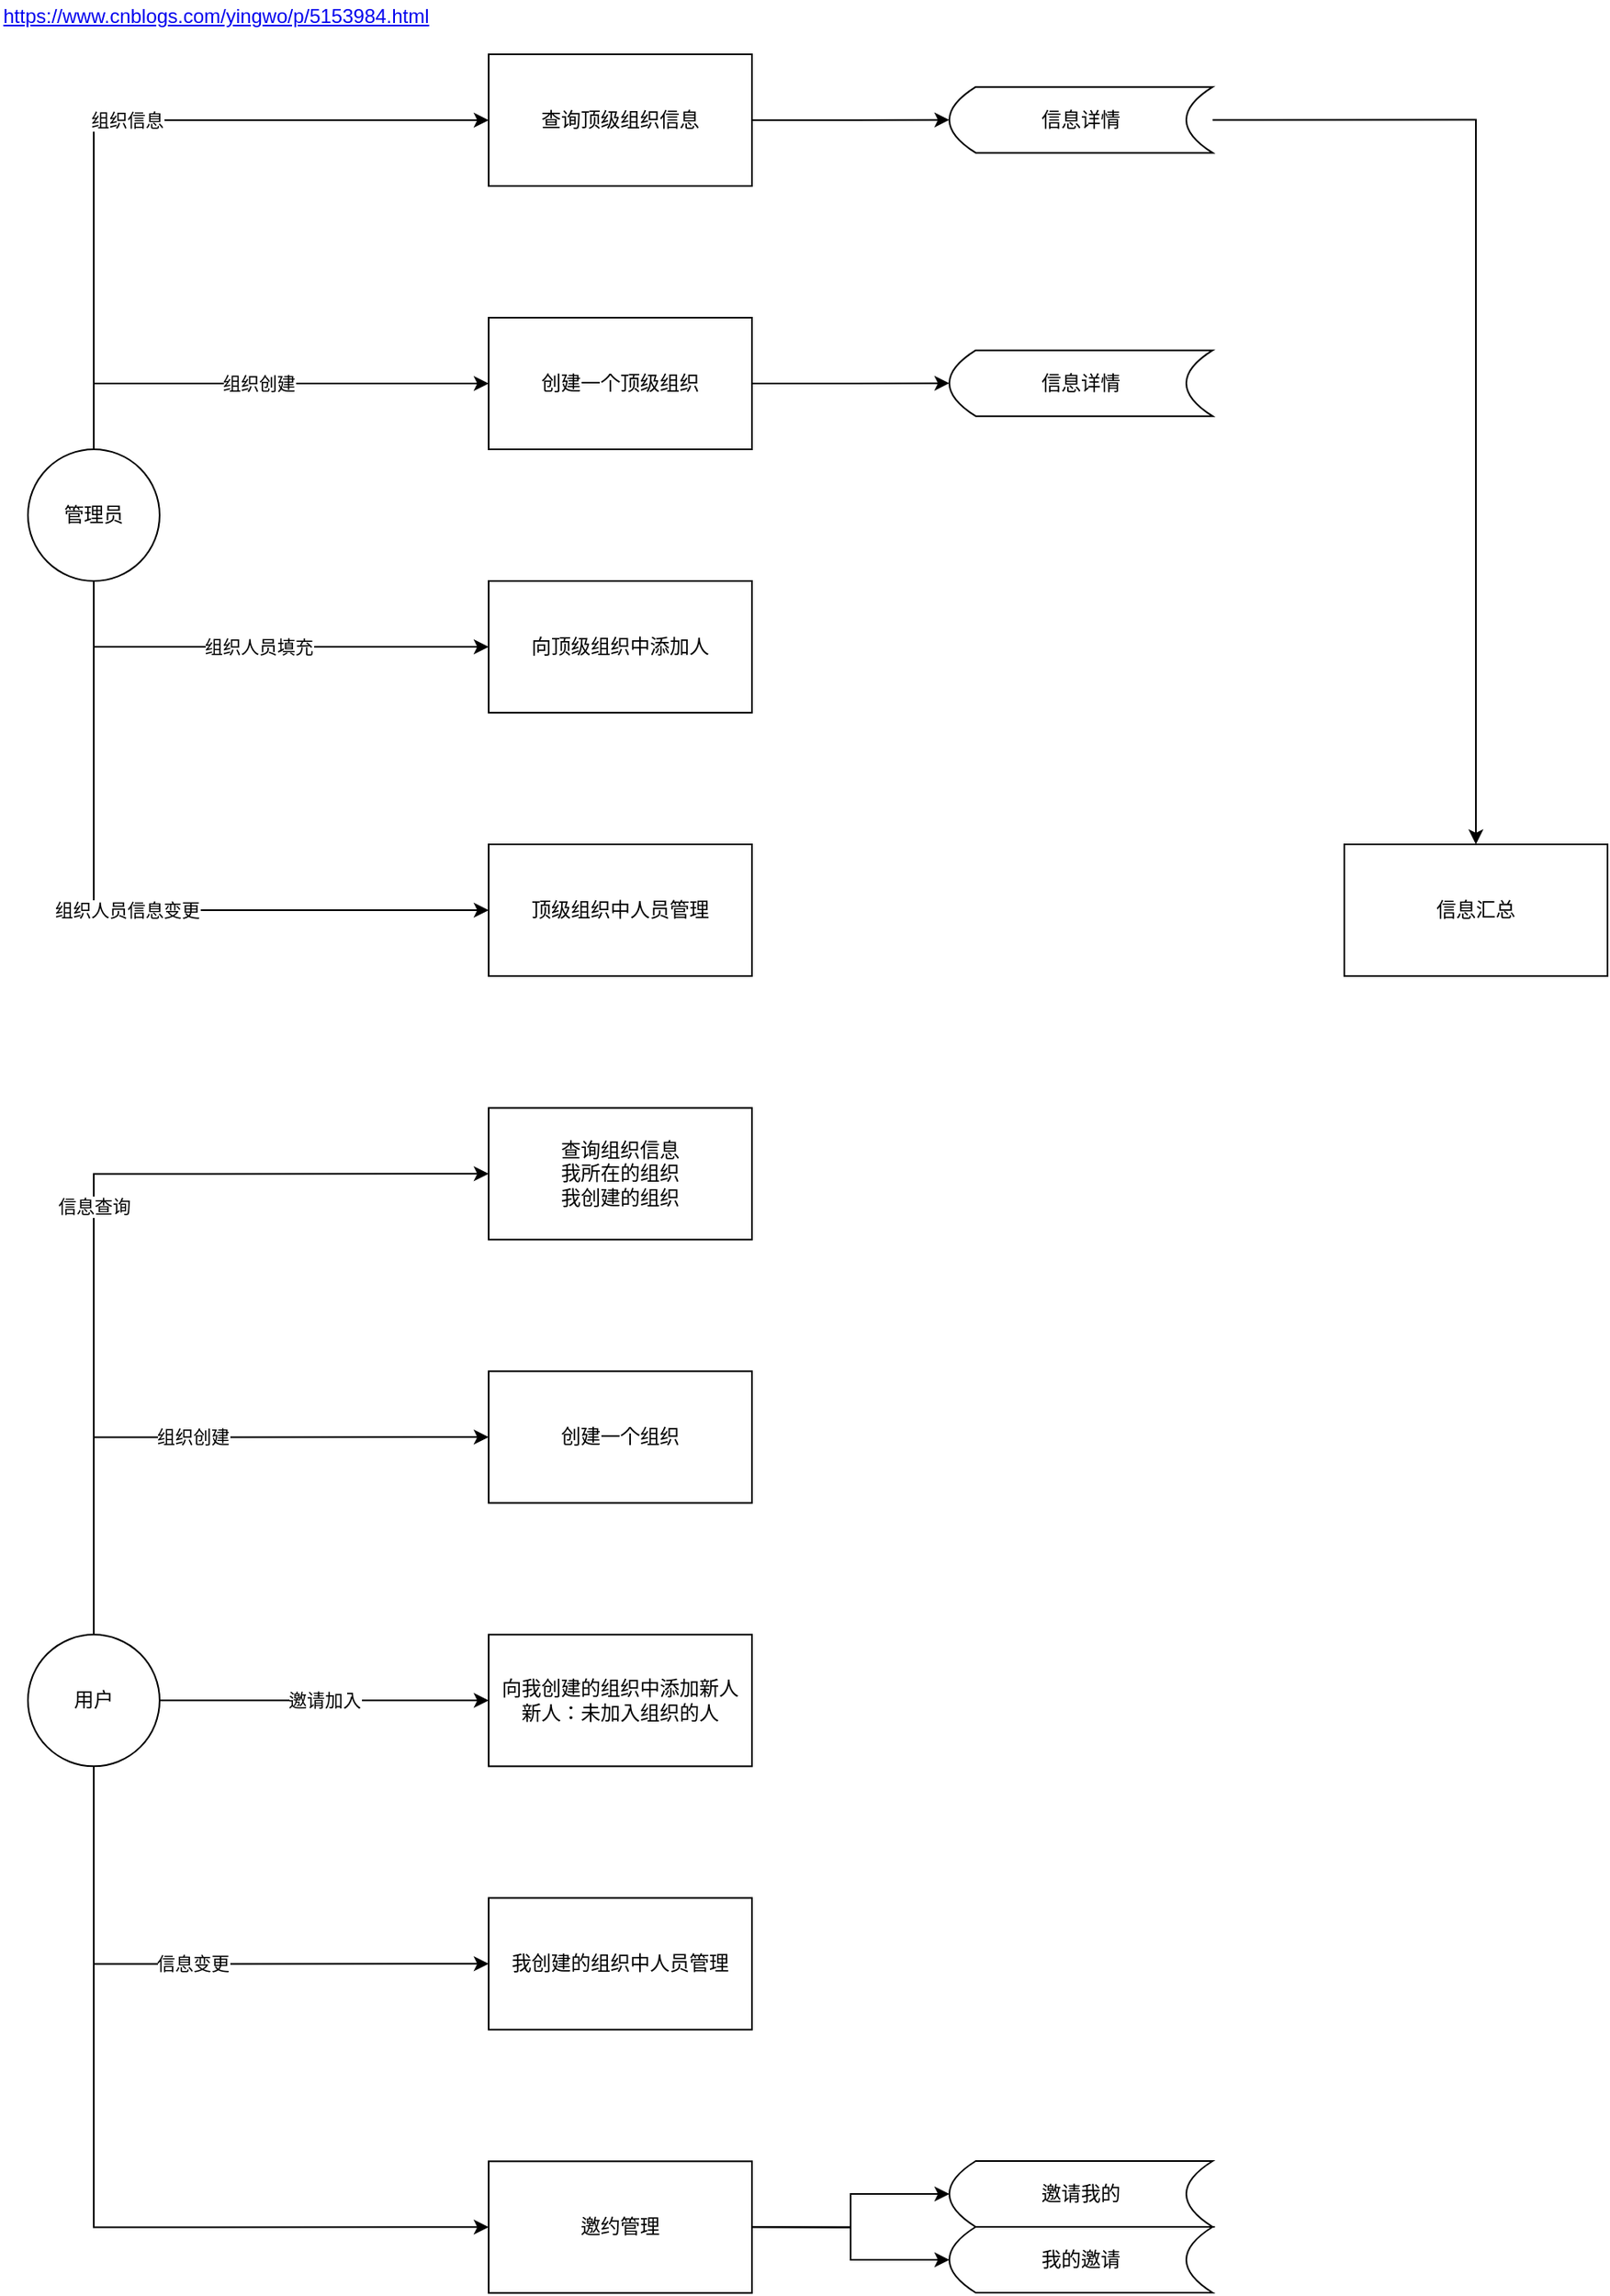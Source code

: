 <mxfile version="11.1.4" type="device"><diagram id="rSduZaqHIY9Woba7TSc0" name="系统业务模型图"><mxGraphModel dx="1008" dy="480" grid="1" gridSize="10" guides="1" tooltips="1" connect="1" arrows="1" fold="1" page="1" pageScale="1" pageWidth="827" pageHeight="1169" math="0" shadow="0"><root><mxCell id="vDvnjsNDfTseztDH1dt--0"/><mxCell id="vDvnjsNDfTseztDH1dt--1" parent="vDvnjsNDfTseztDH1dt--0"/><mxCell id="vDvnjsNDfTseztDH1dt--16" value="组织信息" style="edgeStyle=orthogonalEdgeStyle;rounded=0;orthogonalLoop=1;jettySize=auto;html=1;exitX=0.5;exitY=0;exitDx=0;exitDy=0;entryX=0;entryY=0.5;entryDx=0;entryDy=0;" edge="1" parent="vDvnjsNDfTseztDH1dt--1" source="vDvnjsNDfTseztDH1dt--14" target="vDvnjsNDfTseztDH1dt--15"><mxGeometry relative="1" as="geometry"/></mxCell><mxCell id="vDvnjsNDfTseztDH1dt--19" value="组织创建" style="edgeStyle=orthogonalEdgeStyle;rounded=0;orthogonalLoop=1;jettySize=auto;html=1;exitX=0.5;exitY=0;exitDx=0;exitDy=0;" edge="1" parent="vDvnjsNDfTseztDH1dt--1" source="vDvnjsNDfTseztDH1dt--14" target="vDvnjsNDfTseztDH1dt--17"><mxGeometry relative="1" as="geometry"/></mxCell><mxCell id="vDvnjsNDfTseztDH1dt--20" value="组织人员填充" style="edgeStyle=orthogonalEdgeStyle;rounded=0;orthogonalLoop=1;jettySize=auto;html=1;exitX=0.5;exitY=1;exitDx=0;exitDy=0;" edge="1" parent="vDvnjsNDfTseztDH1dt--1" source="vDvnjsNDfTseztDH1dt--14" target="vDvnjsNDfTseztDH1dt--18"><mxGeometry relative="1" as="geometry"/></mxCell><mxCell id="vDvnjsNDfTseztDH1dt--22" value="组织人员信息变更" style="edgeStyle=orthogonalEdgeStyle;rounded=0;orthogonalLoop=1;jettySize=auto;html=1;exitX=0.5;exitY=1;exitDx=0;exitDy=0;entryX=0;entryY=0.5;entryDx=0;entryDy=0;" edge="1" parent="vDvnjsNDfTseztDH1dt--1" source="vDvnjsNDfTseztDH1dt--14" target="vDvnjsNDfTseztDH1dt--21"><mxGeometry relative="1" as="geometry"/></mxCell><mxCell id="vDvnjsNDfTseztDH1dt--14" value="管理员" style="ellipse;whiteSpace=wrap;html=1;aspect=fixed;" vertex="1" parent="vDvnjsNDfTseztDH1dt--1"><mxGeometry x="40" y="280" width="80" height="80" as="geometry"/></mxCell><mxCell id="a30jS5sBtBuxgHE_MV8r-7" style="edgeStyle=orthogonalEdgeStyle;rounded=0;orthogonalLoop=1;jettySize=auto;html=1;exitX=1;exitY=0.5;exitDx=0;exitDy=0;entryX=0;entryY=0.5;entryDx=0;entryDy=0;" edge="1" parent="vDvnjsNDfTseztDH1dt--1" source="vDvnjsNDfTseztDH1dt--15" target="a30jS5sBtBuxgHE_MV8r-6"><mxGeometry relative="1" as="geometry"/></mxCell><mxCell id="vDvnjsNDfTseztDH1dt--15" value="查询顶级组织信息" style="rounded=0;whiteSpace=wrap;html=1;" vertex="1" parent="vDvnjsNDfTseztDH1dt--1"><mxGeometry x="320" y="40" width="160" height="80" as="geometry"/></mxCell><mxCell id="a30jS5sBtBuxgHE_MV8r-10" value="" style="edgeStyle=orthogonalEdgeStyle;rounded=0;orthogonalLoop=1;jettySize=auto;html=1;entryX=0;entryY=0.5;entryDx=0;entryDy=0;" edge="1" parent="vDvnjsNDfTseztDH1dt--1" source="vDvnjsNDfTseztDH1dt--17" target="a30jS5sBtBuxgHE_MV8r-8"><mxGeometry relative="1" as="geometry"><mxPoint x="560" y="240" as="targetPoint"/></mxGeometry></mxCell><mxCell id="vDvnjsNDfTseztDH1dt--17" value="创建一个顶级组织" style="rounded=0;whiteSpace=wrap;html=1;" vertex="1" parent="vDvnjsNDfTseztDH1dt--1"><mxGeometry x="320" y="200" width="160" height="80" as="geometry"/></mxCell><mxCell id="vDvnjsNDfTseztDH1dt--18" value="向顶级组织中添加人" style="rounded=0;whiteSpace=wrap;html=1;" vertex="1" parent="vDvnjsNDfTseztDH1dt--1"><mxGeometry x="320" y="360" width="160" height="80" as="geometry"/></mxCell><mxCell id="vDvnjsNDfTseztDH1dt--21" value="顶级组织中人员管理" style="rounded=0;whiteSpace=wrap;html=1;" vertex="1" parent="vDvnjsNDfTseztDH1dt--1"><mxGeometry x="320" y="520" width="160" height="80" as="geometry"/></mxCell><mxCell id="x4-9gYHkqMOGbpcqolTu-0" value="信息查询" style="edgeStyle=orthogonalEdgeStyle;rounded=0;orthogonalLoop=1;jettySize=auto;html=1;exitX=0.5;exitY=0;exitDx=0;exitDy=0;entryX=0;entryY=0.5;entryDx=0;entryDy=0;" edge="1" parent="vDvnjsNDfTseztDH1dt--1" source="x4-9gYHkqMOGbpcqolTu-4" target="x4-9gYHkqMOGbpcqolTu-5"><mxGeometry relative="1" as="geometry"/></mxCell><mxCell id="x4-9gYHkqMOGbpcqolTu-1" value="组织创建" style="edgeStyle=orthogonalEdgeStyle;rounded=0;orthogonalLoop=1;jettySize=auto;html=1;exitX=0.5;exitY=0;exitDx=0;exitDy=0;entryX=0;entryY=0.5;entryDx=0;entryDy=0;" edge="1" parent="vDvnjsNDfTseztDH1dt--1" source="x4-9gYHkqMOGbpcqolTu-4" target="x4-9gYHkqMOGbpcqolTu-6"><mxGeometry relative="1" as="geometry"/></mxCell><mxCell id="x4-9gYHkqMOGbpcqolTu-2" value="邀请加入" style="edgeStyle=orthogonalEdgeStyle;rounded=0;orthogonalLoop=1;jettySize=auto;html=1;exitX=1;exitY=0.5;exitDx=0;exitDy=0;" edge="1" parent="vDvnjsNDfTseztDH1dt--1" source="x4-9gYHkqMOGbpcqolTu-4" target="x4-9gYHkqMOGbpcqolTu-7"><mxGeometry relative="1" as="geometry"/></mxCell><mxCell id="x4-9gYHkqMOGbpcqolTu-3" value="信息变更" style="edgeStyle=orthogonalEdgeStyle;rounded=0;orthogonalLoop=1;jettySize=auto;html=1;exitX=0.5;exitY=1;exitDx=0;exitDy=0;entryX=0;entryY=0.5;entryDx=0;entryDy=0;" edge="1" parent="vDvnjsNDfTseztDH1dt--1" source="x4-9gYHkqMOGbpcqolTu-4" target="x4-9gYHkqMOGbpcqolTu-8"><mxGeometry relative="1" as="geometry"/></mxCell><mxCell id="a30jS5sBtBuxgHE_MV8r-1" style="edgeStyle=orthogonalEdgeStyle;rounded=0;orthogonalLoop=1;jettySize=auto;html=1;exitX=0.5;exitY=1;exitDx=0;exitDy=0;entryX=0;entryY=0.5;entryDx=0;entryDy=0;" edge="1" parent="vDvnjsNDfTseztDH1dt--1" source="x4-9gYHkqMOGbpcqolTu-4" target="a30jS5sBtBuxgHE_MV8r-0"><mxGeometry relative="1" as="geometry"/></mxCell><mxCell id="x4-9gYHkqMOGbpcqolTu-4" value="用户" style="ellipse;whiteSpace=wrap;html=1;aspect=fixed;" vertex="1" parent="vDvnjsNDfTseztDH1dt--1"><mxGeometry x="40" y="1000.167" width="80" height="80" as="geometry"/></mxCell><mxCell id="x4-9gYHkqMOGbpcqolTu-5" value="查询组织信息&lt;br&gt;我所在的组织&lt;br&gt;我创建的组织" style="rounded=0;whiteSpace=wrap;html=1;" vertex="1" parent="vDvnjsNDfTseztDH1dt--1"><mxGeometry x="320" y="680.167" width="160" height="80" as="geometry"/></mxCell><mxCell id="x4-9gYHkqMOGbpcqolTu-6" value="创建一个组织" style="rounded=0;whiteSpace=wrap;html=1;" vertex="1" parent="vDvnjsNDfTseztDH1dt--1"><mxGeometry x="320" y="840.167" width="160" height="80" as="geometry"/></mxCell><mxCell id="x4-9gYHkqMOGbpcqolTu-7" value="向我创建的组织中添加新人&lt;br&gt;新人：未加入组织的人" style="rounded=0;whiteSpace=wrap;html=1;" vertex="1" parent="vDvnjsNDfTseztDH1dt--1"><mxGeometry x="320" y="1000.167" width="160" height="80" as="geometry"/></mxCell><mxCell id="x4-9gYHkqMOGbpcqolTu-8" value="我创建的组织中人员管理" style="rounded=0;whiteSpace=wrap;html=1;" vertex="1" parent="vDvnjsNDfTseztDH1dt--1"><mxGeometry x="320" y="1160.167" width="160" height="80" as="geometry"/></mxCell><mxCell id="a30jS5sBtBuxgHE_MV8r-4" style="edgeStyle=orthogonalEdgeStyle;rounded=0;orthogonalLoop=1;jettySize=auto;html=1;exitX=1;exitY=0.5;exitDx=0;exitDy=0;entryX=0;entryY=0.5;entryDx=0;entryDy=0;" edge="1" parent="vDvnjsNDfTseztDH1dt--1" source="a30jS5sBtBuxgHE_MV8r-0" target="a30jS5sBtBuxgHE_MV8r-2"><mxGeometry relative="1" as="geometry"/></mxCell><mxCell id="a30jS5sBtBuxgHE_MV8r-5" style="edgeStyle=orthogonalEdgeStyle;rounded=0;orthogonalLoop=1;jettySize=auto;html=1;exitX=1;exitY=0.5;exitDx=0;exitDy=0;" edge="1" parent="vDvnjsNDfTseztDH1dt--1" source="a30jS5sBtBuxgHE_MV8r-0" target="a30jS5sBtBuxgHE_MV8r-3"><mxGeometry relative="1" as="geometry"/></mxCell><mxCell id="a30jS5sBtBuxgHE_MV8r-0" value="邀约管理" style="rounded=0;whiteSpace=wrap;html=1;" vertex="1" parent="vDvnjsNDfTseztDH1dt--1"><mxGeometry x="320" y="1320.167" width="160" height="80" as="geometry"/></mxCell><mxCell id="a30jS5sBtBuxgHE_MV8r-2" value="邀请我的" style="shape=dataStorage;whiteSpace=wrap;html=1;" vertex="1" parent="vDvnjsNDfTseztDH1dt--1"><mxGeometry x="600" y="1320" width="160" height="40" as="geometry"/></mxCell><mxCell id="a30jS5sBtBuxgHE_MV8r-3" value="我的邀请" style="shape=dataStorage;whiteSpace=wrap;html=1;" vertex="1" parent="vDvnjsNDfTseztDH1dt--1"><mxGeometry x="600" y="1360" width="160" height="40" as="geometry"/></mxCell><mxCell id="a30jS5sBtBuxgHE_MV8r-12" style="edgeStyle=orthogonalEdgeStyle;rounded=0;orthogonalLoop=1;jettySize=auto;html=1;exitX=1;exitY=0.5;exitDx=0;exitDy=0;" edge="1" parent="vDvnjsNDfTseztDH1dt--1" source="a30jS5sBtBuxgHE_MV8r-6" target="a30jS5sBtBuxgHE_MV8r-11"><mxGeometry relative="1" as="geometry"/></mxCell><mxCell id="a30jS5sBtBuxgHE_MV8r-6" value="信息详情" style="shape=dataStorage;whiteSpace=wrap;html=1;" vertex="1" parent="vDvnjsNDfTseztDH1dt--1"><mxGeometry x="600" y="59.833" width="160" height="40" as="geometry"/></mxCell><mxCell id="a30jS5sBtBuxgHE_MV8r-8" value="信息详情" style="shape=dataStorage;whiteSpace=wrap;html=1;" vertex="1" parent="vDvnjsNDfTseztDH1dt--1"><mxGeometry x="600" y="219.833" width="160" height="40" as="geometry"/></mxCell><mxCell id="a30jS5sBtBuxgHE_MV8r-11" value="信息汇总" style="rounded=0;whiteSpace=wrap;html=1;" vertex="1" parent="vDvnjsNDfTseztDH1dt--1"><mxGeometry x="840" y="520" width="160" height="80" as="geometry"/></mxCell><mxCell id="ttyiUkVBSCA-py2ShbRG-0" value="&lt;a href=&quot;https://www.cnblogs.com/yingwo/p/5153984.html&quot;&gt;https://www.cnblogs.com/yingwo/p/5153984.html&lt;/a&gt;" style="text;html=1;resizable=0;points=[];autosize=1;align=left;verticalAlign=top;spacingTop=-4;" vertex="1" parent="vDvnjsNDfTseztDH1dt--1"><mxGeometry x="23" y="7" width="270" height="20" as="geometry"/></mxCell></root></mxGraphModel></diagram><diagram id="MZxXmgUMC5hY99Cb8RXN" name="系统功能模型"><mxGraphModel dx="1008" dy="480" grid="1" gridSize="10" guides="1" tooltips="1" connect="1" arrows="1" fold="1" page="1" pageScale="1" pageWidth="827" pageHeight="1169" math="0" shadow="0"><root><mxCell id="tgVF5o-DhDG7ZDwqSKJY-0"/><mxCell id="tgVF5o-DhDG7ZDwqSKJY-1" parent="tgVF5o-DhDG7ZDwqSKJY-0"/><mxCell id="_Gqg5R9uJa4C1434ZBWv-10" style="edgeStyle=orthogonalEdgeStyle;rounded=0;orthogonalLoop=1;jettySize=auto;html=1;exitX=0.5;exitY=1;exitDx=0;exitDy=0;" edge="1" parent="tgVF5o-DhDG7ZDwqSKJY-1" source="_Gqg5R9uJa4C1434ZBWv-0" target="_Gqg5R9uJa4C1434ZBWv-5"><mxGeometry relative="1" as="geometry"/></mxCell><mxCell id="_Gqg5R9uJa4C1434ZBWv-11" style="edgeStyle=orthogonalEdgeStyle;rounded=0;orthogonalLoop=1;jettySize=auto;html=1;exitX=0.5;exitY=1;exitDx=0;exitDy=0;entryX=0.5;entryY=0;entryDx=0;entryDy=0;" edge="1" parent="tgVF5o-DhDG7ZDwqSKJY-1" source="_Gqg5R9uJa4C1434ZBWv-0" target="_Gqg5R9uJa4C1434ZBWv-2"><mxGeometry relative="1" as="geometry"/></mxCell><mxCell id="_Gqg5R9uJa4C1434ZBWv-12" style="edgeStyle=orthogonalEdgeStyle;rounded=0;orthogonalLoop=1;jettySize=auto;html=1;exitX=0.5;exitY=1;exitDx=0;exitDy=0;" edge="1" parent="tgVF5o-DhDG7ZDwqSKJY-1" source="_Gqg5R9uJa4C1434ZBWv-0" target="_Gqg5R9uJa4C1434ZBWv-3"><mxGeometry relative="1" as="geometry"/></mxCell><mxCell id="_Gqg5R9uJa4C1434ZBWv-0" value="用户组织管理&lt;br&gt;account-org-1200" style="rounded=0;whiteSpace=wrap;html=1;" vertex="1" parent="tgVF5o-DhDG7ZDwqSKJY-1"><mxGeometry x="440" y="160" width="200" height="40" as="geometry"/></mxCell><mxCell id="_Gqg5R9uJa4C1434ZBWv-13" style="edgeStyle=orthogonalEdgeStyle;rounded=0;orthogonalLoop=1;jettySize=auto;html=1;exitX=0.5;exitY=1;exitDx=0;exitDy=0;entryX=0.5;entryY=0;entryDx=0;entryDy=0;" edge="1" parent="tgVF5o-DhDG7ZDwqSKJY-1" source="_Gqg5R9uJa4C1434ZBWv-1" target="_Gqg5R9uJa4C1434ZBWv-7"><mxGeometry relative="1" as="geometry"/></mxCell><mxCell id="_Gqg5R9uJa4C1434ZBWv-14" style="edgeStyle=orthogonalEdgeStyle;rounded=0;orthogonalLoop=1;jettySize=auto;html=1;exitX=0.5;exitY=1;exitDx=0;exitDy=0;entryX=0.5;entryY=0;entryDx=0;entryDy=0;" edge="1" parent="tgVF5o-DhDG7ZDwqSKJY-1" source="_Gqg5R9uJa4C1434ZBWv-1" target="_Gqg5R9uJa4C1434ZBWv-8"><mxGeometry relative="1" as="geometry"/></mxCell><mxCell id="_Gqg5R9uJa4C1434ZBWv-1" value="组织状态管理&lt;br&gt;account-org-1100" style="rounded=0;whiteSpace=wrap;html=1;" vertex="1" parent="tgVF5o-DhDG7ZDwqSKJY-1"><mxGeometry x="80" y="160" width="120" height="40" as="geometry"/></mxCell><mxCell id="_Gqg5R9uJa4C1434ZBWv-22" style="edgeStyle=orthogonalEdgeStyle;rounded=0;orthogonalLoop=1;jettySize=auto;html=1;exitX=0.5;exitY=1;exitDx=0;exitDy=0;" edge="1" parent="tgVF5o-DhDG7ZDwqSKJY-1" source="_Gqg5R9uJa4C1434ZBWv-2" target="_Gqg5R9uJa4C1434ZBWv-15"><mxGeometry relative="1" as="geometry"/></mxCell><mxCell id="_Gqg5R9uJa4C1434ZBWv-23" style="edgeStyle=orthogonalEdgeStyle;rounded=0;orthogonalLoop=1;jettySize=auto;html=1;exitX=0.5;exitY=1;exitDx=0;exitDy=0;entryX=0.5;entryY=0;entryDx=0;entryDy=0;" edge="1" parent="tgVF5o-DhDG7ZDwqSKJY-1" source="_Gqg5R9uJa4C1434ZBWv-2" target="_Gqg5R9uJa4C1434ZBWv-16"><mxGeometry relative="1" as="geometry"/></mxCell><mxCell id="_Gqg5R9uJa4C1434ZBWv-2" value="我加入的组织&lt;br&gt;account-org-1210" style="rounded=0;whiteSpace=wrap;html=1;" vertex="1" parent="tgVF5o-DhDG7ZDwqSKJY-1"><mxGeometry x="320" y="280" width="120" height="40" as="geometry"/></mxCell><mxCell id="_Gqg5R9uJa4C1434ZBWv-24" style="edgeStyle=orthogonalEdgeStyle;rounded=0;orthogonalLoop=1;jettySize=auto;html=1;exitX=0.5;exitY=1;exitDx=0;exitDy=0;entryX=0.5;entryY=0;entryDx=0;entryDy=0;" edge="1" parent="tgVF5o-DhDG7ZDwqSKJY-1" source="_Gqg5R9uJa4C1434ZBWv-3" target="_Gqg5R9uJa4C1434ZBWv-17"><mxGeometry relative="1" as="geometry"/></mxCell><mxCell id="_Gqg5R9uJa4C1434ZBWv-25" style="edgeStyle=orthogonalEdgeStyle;rounded=0;orthogonalLoop=1;jettySize=auto;html=1;exitX=0.5;exitY=1;exitDx=0;exitDy=0;entryX=0.5;entryY=0;entryDx=0;entryDy=0;" edge="1" parent="tgVF5o-DhDG7ZDwqSKJY-1" source="_Gqg5R9uJa4C1434ZBWv-3" target="_Gqg5R9uJa4C1434ZBWv-18"><mxGeometry relative="1" as="geometry"/></mxCell><mxCell id="_Gqg5R9uJa4C1434ZBWv-26" style="edgeStyle=orthogonalEdgeStyle;rounded=0;orthogonalLoop=1;jettySize=auto;html=1;exitX=0.5;exitY=1;exitDx=0;exitDy=0;" edge="1" parent="tgVF5o-DhDG7ZDwqSKJY-1" source="_Gqg5R9uJa4C1434ZBWv-3" target="_Gqg5R9uJa4C1434ZBWv-19"><mxGeometry relative="1" as="geometry"/></mxCell><mxCell id="_Gqg5R9uJa4C1434ZBWv-3" value="我创建的组织&lt;br&gt;account-org-1220" style="rounded=0;whiteSpace=wrap;html=1;" vertex="1" parent="tgVF5o-DhDG7ZDwqSKJY-1"><mxGeometry x="480" y="280" width="120" height="40" as="geometry"/></mxCell><mxCell id="_Gqg5R9uJa4C1434ZBWv-28" style="edgeStyle=orthogonalEdgeStyle;rounded=0;orthogonalLoop=1;jettySize=auto;html=1;exitX=0.5;exitY=1;exitDx=0;exitDy=0;entryX=0.5;entryY=0;entryDx=0;entryDy=0;" edge="1" parent="tgVF5o-DhDG7ZDwqSKJY-1" source="_Gqg5R9uJa4C1434ZBWv-5" target="_Gqg5R9uJa4C1434ZBWv-21"><mxGeometry relative="1" as="geometry"/></mxCell><mxCell id="_Gqg5R9uJa4C1434ZBWv-5" value="人员管理&lt;br&gt;account-org-1230" style="rounded=0;whiteSpace=wrap;html=1;" vertex="1" parent="tgVF5o-DhDG7ZDwqSKJY-1"><mxGeometry x="640" y="280" width="120" height="40" as="geometry"/></mxCell><mxCell id="_Gqg5R9uJa4C1434ZBWv-51" value="" style="edgeStyle=orthogonalEdgeStyle;rounded=0;orthogonalLoop=1;jettySize=auto;html=1;" edge="1" parent="tgVF5o-DhDG7ZDwqSKJY-1" source="_Gqg5R9uJa4C1434ZBWv-7" target="_Gqg5R9uJa4C1434ZBWv-48"><mxGeometry relative="1" as="geometry"/></mxCell><mxCell id="_Gqg5R9uJa4C1434ZBWv-7" value="字典管理&lt;br&gt;account-org-1110" style="rounded=0;whiteSpace=wrap;html=1;" vertex="1" parent="tgVF5o-DhDG7ZDwqSKJY-1"><mxGeometry y="280" width="120" height="40" as="geometry"/></mxCell><mxCell id="_Gqg5R9uJa4C1434ZBWv-50" style="edgeStyle=orthogonalEdgeStyle;rounded=0;orthogonalLoop=1;jettySize=auto;html=1;exitX=0.5;exitY=1;exitDx=0;exitDy=0;entryX=0.5;entryY=0;entryDx=0;entryDy=0;" edge="1" parent="tgVF5o-DhDG7ZDwqSKJY-1" source="_Gqg5R9uJa4C1434ZBWv-8" target="_Gqg5R9uJa4C1434ZBWv-49"><mxGeometry relative="1" as="geometry"/></mxCell><mxCell id="_Gqg5R9uJa4C1434ZBWv-8" value="日志管理&lt;br&gt;account-org-1120" style="rounded=0;whiteSpace=wrap;html=1;" vertex="1" parent="tgVF5o-DhDG7ZDwqSKJY-1"><mxGeometry x="160" y="280" width="120" height="40" as="geometry"/></mxCell><mxCell id="_Gqg5R9uJa4C1434ZBWv-15" value="组&lt;br&gt;织&lt;br&gt;信&lt;br&gt;息&lt;br&gt;查&lt;br&gt;询" style="rounded=0;whiteSpace=wrap;html=1;" vertex="1" parent="tgVF5o-DhDG7ZDwqSKJY-1"><mxGeometry x="320" y="400" width="40" height="200" as="geometry"/></mxCell><mxCell id="_Gqg5R9uJa4C1434ZBWv-16" value="组&lt;br&gt;织&lt;br&gt;人&lt;br&gt;员&lt;br&gt;信&lt;br&gt;息&lt;br&gt;查&lt;br&gt;询" style="rounded=0;whiteSpace=wrap;html=1;" vertex="1" parent="tgVF5o-DhDG7ZDwqSKJY-1"><mxGeometry x="400" y="400" width="40" height="200" as="geometry"/></mxCell><mxCell id="_Gqg5R9uJa4C1434ZBWv-17" value="查&lt;br&gt;询&lt;br&gt;组&lt;br&gt;织" style="rounded=0;whiteSpace=wrap;html=1;" vertex="1" parent="tgVF5o-DhDG7ZDwqSKJY-1"><mxGeometry x="480" y="400" width="40" height="200" as="geometry"/></mxCell><mxCell id="_Gqg5R9uJa4C1434ZBWv-18" value="创&lt;br&gt;建&lt;br&gt;组&lt;br&gt;织" style="rounded=0;whiteSpace=wrap;html=1;" vertex="1" parent="tgVF5o-DhDG7ZDwqSKJY-1"><mxGeometry x="520" y="400" width="40" height="200" as="geometry"/></mxCell><mxCell id="_Gqg5R9uJa4C1434ZBWv-19" value="提&lt;br&gt;交&lt;br&gt;审&lt;br&gt;核" style="rounded=0;whiteSpace=wrap;html=1;" vertex="1" parent="tgVF5o-DhDG7ZDwqSKJY-1"><mxGeometry x="560" y="400" width="40" height="200" as="geometry"/></mxCell><mxCell id="_Gqg5R9uJa4C1434ZBWv-21" value="修&lt;br&gt;改&lt;br&gt;信&lt;br&gt;息" style="rounded=0;whiteSpace=wrap;html=1;" vertex="1" parent="tgVF5o-DhDG7ZDwqSKJY-1"><mxGeometry x="680" y="400" width="40" height="200" as="geometry"/></mxCell><mxCell id="_Gqg5R9uJa4C1434ZBWv-36" style="edgeStyle=orthogonalEdgeStyle;rounded=0;orthogonalLoop=1;jettySize=auto;html=1;exitX=0.5;exitY=1;exitDx=0;exitDy=0;" edge="1" parent="tgVF5o-DhDG7ZDwqSKJY-1" source="_Gqg5R9uJa4C1434ZBWv-29" target="_Gqg5R9uJa4C1434ZBWv-30"><mxGeometry relative="1" as="geometry"/></mxCell><mxCell id="_Gqg5R9uJa4C1434ZBWv-37" style="edgeStyle=orthogonalEdgeStyle;rounded=0;orthogonalLoop=1;jettySize=auto;html=1;exitX=0.5;exitY=1;exitDx=0;exitDy=0;" edge="1" parent="tgVF5o-DhDG7ZDwqSKJY-1" source="_Gqg5R9uJa4C1434ZBWv-29" target="_Gqg5R9uJa4C1434ZBWv-31"><mxGeometry relative="1" as="geometry"/></mxCell><mxCell id="_Gqg5R9uJa4C1434ZBWv-29" value="系统组织管理&lt;br&gt;account-org-1300" style="rounded=0;whiteSpace=wrap;html=1;" vertex="1" parent="tgVF5o-DhDG7ZDwqSKJY-1"><mxGeometry x="840" y="160" width="200" height="40" as="geometry"/></mxCell><mxCell id="_Gqg5R9uJa4C1434ZBWv-40" style="edgeStyle=orthogonalEdgeStyle;rounded=0;orthogonalLoop=1;jettySize=auto;html=1;exitX=0.5;exitY=1;exitDx=0;exitDy=0;entryX=0.5;entryY=0;entryDx=0;entryDy=0;" edge="1" parent="tgVF5o-DhDG7ZDwqSKJY-1" source="_Gqg5R9uJa4C1434ZBWv-30" target="_Gqg5R9uJa4C1434ZBWv-38"><mxGeometry relative="1" as="geometry"/></mxCell><mxCell id="_Gqg5R9uJa4C1434ZBWv-41" style="edgeStyle=orthogonalEdgeStyle;rounded=0;orthogonalLoop=1;jettySize=auto;html=1;exitX=0.5;exitY=1;exitDx=0;exitDy=0;entryX=0.5;entryY=0;entryDx=0;entryDy=0;" edge="1" parent="tgVF5o-DhDG7ZDwqSKJY-1" source="_Gqg5R9uJa4C1434ZBWv-30" target="_Gqg5R9uJa4C1434ZBWv-39"><mxGeometry relative="1" as="geometry"/></mxCell><mxCell id="_Gqg5R9uJa4C1434ZBWv-30" value="初始化管理&lt;br&gt;account-org-1310" style="rounded=0;whiteSpace=wrap;html=1;" vertex="1" parent="tgVF5o-DhDG7ZDwqSKJY-1"><mxGeometry x="800" y="280" width="120" height="40" as="geometry"/></mxCell><mxCell id="_Gqg5R9uJa4C1434ZBWv-45" style="edgeStyle=orthogonalEdgeStyle;rounded=0;orthogonalLoop=1;jettySize=auto;html=1;exitX=0.5;exitY=1;exitDx=0;exitDy=0;entryX=0.5;entryY=0;entryDx=0;entryDy=0;" edge="1" parent="tgVF5o-DhDG7ZDwqSKJY-1" source="_Gqg5R9uJa4C1434ZBWv-31" target="_Gqg5R9uJa4C1434ZBWv-42"><mxGeometry relative="1" as="geometry"/></mxCell><mxCell id="_Gqg5R9uJa4C1434ZBWv-46" style="edgeStyle=orthogonalEdgeStyle;rounded=0;orthogonalLoop=1;jettySize=auto;html=1;exitX=0.5;exitY=1;exitDx=0;exitDy=0;entryX=0.5;entryY=0;entryDx=0;entryDy=0;" edge="1" parent="tgVF5o-DhDG7ZDwqSKJY-1" source="_Gqg5R9uJa4C1434ZBWv-31" target="_Gqg5R9uJa4C1434ZBWv-43"><mxGeometry relative="1" as="geometry"/></mxCell><mxCell id="_Gqg5R9uJa4C1434ZBWv-47" style="edgeStyle=orthogonalEdgeStyle;rounded=0;orthogonalLoop=1;jettySize=auto;html=1;exitX=0.5;exitY=1;exitDx=0;exitDy=0;" edge="1" parent="tgVF5o-DhDG7ZDwqSKJY-1" source="_Gqg5R9uJa4C1434ZBWv-31" target="_Gqg5R9uJa4C1434ZBWv-44"><mxGeometry relative="1" as="geometry"/></mxCell><mxCell id="_Gqg5R9uJa4C1434ZBWv-31" value="组织审核&lt;br&gt;account-org-1320" style="rounded=0;whiteSpace=wrap;html=1;" vertex="1" parent="tgVF5o-DhDG7ZDwqSKJY-1"><mxGeometry x="960" y="280" width="120" height="40" as="geometry"/></mxCell><mxCell id="_Gqg5R9uJa4C1434ZBWv-33" style="edgeStyle=orthogonalEdgeStyle;rounded=0;orthogonalLoop=1;jettySize=auto;html=1;exitX=0.5;exitY=1;exitDx=0;exitDy=0;entryX=0.5;entryY=0;entryDx=0;entryDy=0;" edge="1" parent="tgVF5o-DhDG7ZDwqSKJY-1" source="_Gqg5R9uJa4C1434ZBWv-32" target="_Gqg5R9uJa4C1434ZBWv-0"><mxGeometry relative="1" as="geometry"/></mxCell><mxCell id="_Gqg5R9uJa4C1434ZBWv-34" style="edgeStyle=orthogonalEdgeStyle;rounded=0;orthogonalLoop=1;jettySize=auto;html=1;exitX=0.5;exitY=1;exitDx=0;exitDy=0;" edge="1" parent="tgVF5o-DhDG7ZDwqSKJY-1" source="_Gqg5R9uJa4C1434ZBWv-32" target="_Gqg5R9uJa4C1434ZBWv-1"><mxGeometry relative="1" as="geometry"/></mxCell><mxCell id="_Gqg5R9uJa4C1434ZBWv-35" style="edgeStyle=orthogonalEdgeStyle;rounded=0;orthogonalLoop=1;jettySize=auto;html=1;exitX=0.5;exitY=1;exitDx=0;exitDy=0;entryX=0.5;entryY=0;entryDx=0;entryDy=0;" edge="1" parent="tgVF5o-DhDG7ZDwqSKJY-1" source="_Gqg5R9uJa4C1434ZBWv-32" target="_Gqg5R9uJa4C1434ZBWv-29"><mxGeometry relative="1" as="geometry"/></mxCell><mxCell id="TstzNsp4I4V4kQ9x3Yl0-12" style="edgeStyle=orthogonalEdgeStyle;rounded=0;orthogonalLoop=1;jettySize=auto;html=1;exitX=0.5;exitY=1;exitDx=0;exitDy=0;" edge="1" parent="tgVF5o-DhDG7ZDwqSKJY-1" source="_Gqg5R9uJa4C1434ZBWv-32" target="TstzNsp4I4V4kQ9x3Yl0-0"><mxGeometry relative="1" as="geometry"/></mxCell><mxCell id="_Gqg5R9uJa4C1434ZBWv-32" value="组织管理&lt;br&gt;account-org-1000" style="rounded=0;whiteSpace=wrap;html=1;" vertex="1" parent="tgVF5o-DhDG7ZDwqSKJY-1"><mxGeometry x="640" y="40" width="200" height="40" as="geometry"/></mxCell><mxCell id="_Gqg5R9uJa4C1434ZBWv-38" value="初&lt;br&gt;始&lt;br&gt;化&lt;br&gt;顶&lt;br&gt;级&lt;br&gt;组&lt;br&gt;织" style="rounded=0;whiteSpace=wrap;html=1;" vertex="1" parent="tgVF5o-DhDG7ZDwqSKJY-1"><mxGeometry x="800" y="400" width="40" height="200" as="geometry"/></mxCell><mxCell id="_Gqg5R9uJa4C1434ZBWv-39" value="初&lt;br&gt;始&lt;br&gt;化&lt;br&gt;组&lt;br&gt;织&lt;br&gt;人&lt;br&gt;员" style="rounded=0;whiteSpace=wrap;html=1;" vertex="1" parent="tgVF5o-DhDG7ZDwqSKJY-1"><mxGeometry x="880" y="400" width="40" height="200" as="geometry"/></mxCell><mxCell id="_Gqg5R9uJa4C1434ZBWv-42" value="待&lt;br&gt;审&lt;br&gt;核" style="rounded=0;whiteSpace=wrap;html=1;" vertex="1" parent="tgVF5o-DhDG7ZDwqSKJY-1"><mxGeometry x="960" y="400" width="40" height="200" as="geometry"/></mxCell><mxCell id="_Gqg5R9uJa4C1434ZBWv-43" value="审&lt;br&gt;核&lt;br&gt;中" style="rounded=0;whiteSpace=wrap;html=1;" vertex="1" parent="tgVF5o-DhDG7ZDwqSKJY-1"><mxGeometry x="1000" y="400" width="40" height="200" as="geometry"/></mxCell><mxCell id="_Gqg5R9uJa4C1434ZBWv-44" value="审&lt;br&gt;核&lt;br&gt;历&lt;br&gt;史" style="rounded=0;whiteSpace=wrap;html=1;" vertex="1" parent="tgVF5o-DhDG7ZDwqSKJY-1"><mxGeometry x="1040" y="400" width="40" height="200" as="geometry"/></mxCell><mxCell id="_Gqg5R9uJa4C1434ZBWv-48" value="初&lt;br&gt;始&lt;br&gt;化&lt;br&gt;状&lt;br&gt;态" style="rounded=0;whiteSpace=wrap;html=1;" vertex="1" parent="tgVF5o-DhDG7ZDwqSKJY-1"><mxGeometry x="40" y="400" width="40" height="200" as="geometry"/></mxCell><mxCell id="_Gqg5R9uJa4C1434ZBWv-49" value="操&lt;br&gt;作&lt;br&gt;记&lt;br&gt;录" style="rounded=0;whiteSpace=wrap;html=1;" vertex="1" parent="tgVF5o-DhDG7ZDwqSKJY-1"><mxGeometry x="200" y="400" width="40" height="200" as="geometry"/></mxCell><mxCell id="TstzNsp4I4V4kQ9x3Yl0-10" style="edgeStyle=orthogonalEdgeStyle;rounded=0;orthogonalLoop=1;jettySize=auto;html=1;exitX=0.5;exitY=1;exitDx=0;exitDy=0;entryX=0.5;entryY=0;entryDx=0;entryDy=0;" edge="1" parent="tgVF5o-DhDG7ZDwqSKJY-1" source="TstzNsp4I4V4kQ9x3Yl0-0" target="TstzNsp4I4V4kQ9x3Yl0-1"><mxGeometry relative="1" as="geometry"/></mxCell><mxCell id="TstzNsp4I4V4kQ9x3Yl0-11" style="edgeStyle=orthogonalEdgeStyle;rounded=0;orthogonalLoop=1;jettySize=auto;html=1;exitX=0.5;exitY=1;exitDx=0;exitDy=0;" edge="1" parent="tgVF5o-DhDG7ZDwqSKJY-1" source="TstzNsp4I4V4kQ9x3Yl0-0" target="TstzNsp4I4V4kQ9x3Yl0-2"><mxGeometry relative="1" as="geometry"/></mxCell><mxCell id="TstzNsp4I4V4kQ9x3Yl0-0" value="邀请管理&lt;br&gt;account-org-1400" style="rounded=0;whiteSpace=wrap;html=1;" vertex="1" parent="tgVF5o-DhDG7ZDwqSKJY-1"><mxGeometry x="1160" y="160" width="200" height="40" as="geometry"/></mxCell><mxCell id="TstzNsp4I4V4kQ9x3Yl0-7" style="edgeStyle=orthogonalEdgeStyle;rounded=0;orthogonalLoop=1;jettySize=auto;html=1;exitX=0.5;exitY=1;exitDx=0;exitDy=0;" edge="1" parent="tgVF5o-DhDG7ZDwqSKJY-1" source="TstzNsp4I4V4kQ9x3Yl0-1" target="TstzNsp4I4V4kQ9x3Yl0-3"><mxGeometry relative="1" as="geometry"/></mxCell><mxCell id="TstzNsp4I4V4kQ9x3Yl0-8" style="edgeStyle=orthogonalEdgeStyle;rounded=0;orthogonalLoop=1;jettySize=auto;html=1;exitX=0.5;exitY=1;exitDx=0;exitDy=0;" edge="1" parent="tgVF5o-DhDG7ZDwqSKJY-1" source="TstzNsp4I4V4kQ9x3Yl0-1" target="TstzNsp4I4V4kQ9x3Yl0-4"><mxGeometry relative="1" as="geometry"/></mxCell><mxCell id="TstzNsp4I4V4kQ9x3Yl0-1" value="邀请我的&lt;br&gt;account-org-1410" style="rounded=0;whiteSpace=wrap;html=1;" vertex="1" parent="tgVF5o-DhDG7ZDwqSKJY-1"><mxGeometry x="1120" y="280" width="120" height="40" as="geometry"/></mxCell><mxCell id="TstzNsp4I4V4kQ9x3Yl0-9" style="edgeStyle=orthogonalEdgeStyle;rounded=0;orthogonalLoop=1;jettySize=auto;html=1;exitX=0.5;exitY=1;exitDx=0;exitDy=0;entryX=0.5;entryY=0;entryDx=0;entryDy=0;" edge="1" parent="tgVF5o-DhDG7ZDwqSKJY-1" source="TstzNsp4I4V4kQ9x3Yl0-2" target="TstzNsp4I4V4kQ9x3Yl0-5"><mxGeometry relative="1" as="geometry"/></mxCell><mxCell id="TstzNsp4I4V4kQ9x3Yl0-2" value="我的邀请&lt;br&gt;account-org-1420" style="rounded=0;whiteSpace=wrap;html=1;" vertex="1" parent="tgVF5o-DhDG7ZDwqSKJY-1"><mxGeometry x="1280" y="280" width="120" height="40" as="geometry"/></mxCell><mxCell id="TstzNsp4I4V4kQ9x3Yl0-3" value="邀&lt;br&gt;请&lt;br&gt;人&lt;br&gt;信&lt;br&gt;息&lt;br&gt;查&lt;br&gt;询" style="rounded=0;whiteSpace=wrap;html=1;" vertex="1" parent="tgVF5o-DhDG7ZDwqSKJY-1"><mxGeometry x="1120" y="400" width="40" height="200" as="geometry"/></mxCell><mxCell id="TstzNsp4I4V4kQ9x3Yl0-4" value="邀&lt;br&gt;请&lt;br&gt;答&lt;br&gt;复" style="rounded=0;whiteSpace=wrap;html=1;" vertex="1" parent="tgVF5o-DhDG7ZDwqSKJY-1"><mxGeometry x="1200" y="400" width="40" height="200" as="geometry"/></mxCell><mxCell id="TstzNsp4I4V4kQ9x3Yl0-5" value="被&lt;br&gt;邀&lt;br&gt;请&lt;br&gt;人&lt;br&gt;信&lt;br&gt;息&lt;br&gt;查&lt;br&gt;询" style="rounded=0;whiteSpace=wrap;html=1;" vertex="1" parent="tgVF5o-DhDG7ZDwqSKJY-1"><mxGeometry x="1320" y="400" width="40" height="200" as="geometry"/></mxCell></root></mxGraphModel></diagram><diagram id="fPv724E37Wk-Er-1ObJN" name="系统概念模型图"><mxGraphModel dx="1008" dy="480" grid="1" gridSize="10" guides="1" tooltips="1" connect="1" arrows="1" fold="1" page="1" pageScale="1" pageWidth="827" pageHeight="1169" math="0" shadow="0"><root><mxCell id="0"/><mxCell id="1" parent="0"/><mxCell id="FEau7c4Hg0m0F3MD7CRX-29" value="1" style="edgeStyle=orthogonalEdgeStyle;rounded=0;orthogonalLoop=1;jettySize=auto;html=1;" edge="1" parent="1" source="FEau7c4Hg0m0F3MD7CRX-1" target="FEau7c4Hg0m0F3MD7CRX-28"><mxGeometry relative="1" as="geometry"/></mxCell><mxCell id="FEau7c4Hg0m0F3MD7CRX-1" value="用户" style="rounded=0;whiteSpace=wrap;html=1;" vertex="1" parent="1"><mxGeometry x="680" y="120.5" width="80" height="81" as="geometry"/></mxCell><mxCell id="FEau7c4Hg0m0F3MD7CRX-27" value="N" style="edgeStyle=orthogonalEdgeStyle;rounded=0;orthogonalLoop=1;jettySize=auto;html=1;" edge="1" parent="1" source="FEau7c4Hg0m0F3MD7CRX-9" target="FEau7c4Hg0m0F3MD7CRX-1"><mxGeometry relative="1" as="geometry"/></mxCell><mxCell id="FEau7c4Hg0m0F3MD7CRX-9" value="包含" style="rhombus;whiteSpace=wrap;html=1;" vertex="1" parent="1"><mxGeometry x="520" y="40" width="80" height="80" as="geometry"/></mxCell><mxCell id="FEau7c4Hg0m0F3MD7CRX-23" value="1" style="edgeStyle=orthogonalEdgeStyle;rounded=0;orthogonalLoop=1;jettySize=auto;html=1;" edge="1" parent="1" source="FEau7c4Hg0m0F3MD7CRX-14" target="FEau7c4Hg0m0F3MD7CRX-21"><mxGeometry relative="1" as="geometry"/></mxCell><mxCell id="FEau7c4Hg0m0F3MD7CRX-14" value="管理员" style="rounded=0;whiteSpace=wrap;html=1;" vertex="1" parent="1"><mxGeometry x="40" y="120" width="80" height="80" as="geometry"/></mxCell><mxCell id="FEau7c4Hg0m0F3MD7CRX-24" value="1" style="edgeStyle=orthogonalEdgeStyle;rounded=0;orthogonalLoop=1;jettySize=auto;html=1;" edge="1" parent="1" source="FEau7c4Hg0m0F3MD7CRX-21" target="FEau7c4Hg0m0F3MD7CRX-22"><mxGeometry relative="1" as="geometry"/></mxCell><mxCell id="FEau7c4Hg0m0F3MD7CRX-21" value="创建&lt;br&gt;pid=0" style="rhombus;whiteSpace=wrap;html=1;" vertex="1" parent="1"><mxGeometry x="200" y="40" width="80" height="80" as="geometry"/></mxCell><mxCell id="FEau7c4Hg0m0F3MD7CRX-25" value="1" style="edgeStyle=orthogonalEdgeStyle;rounded=0;orthogonalLoop=1;jettySize=auto;html=1;" edge="1" parent="1" source="FEau7c4Hg0m0F3MD7CRX-22" target="FEau7c4Hg0m0F3MD7CRX-9"><mxGeometry relative="1" as="geometry"/></mxCell><mxCell id="FEau7c4Hg0m0F3MD7CRX-22" value="组织" style="rounded=0;whiteSpace=wrap;html=1;" vertex="1" parent="1"><mxGeometry x="360" y="120.5" width="80" height="80" as="geometry"/></mxCell><mxCell id="FEau7c4Hg0m0F3MD7CRX-34" value="1" style="edgeStyle=orthogonalEdgeStyle;rounded=0;orthogonalLoop=1;jettySize=auto;html=1;entryX=0.5;entryY=1;entryDx=0;entryDy=0;" edge="1" parent="1" source="FEau7c4Hg0m0F3MD7CRX-28" target="FEau7c4Hg0m0F3MD7CRX-22"><mxGeometry relative="1" as="geometry"><mxPoint x="440" y="240" as="targetPoint"/></mxGeometry></mxCell><mxCell id="FEau7c4Hg0m0F3MD7CRX-28" value="创建&lt;br&gt;pid!=0" style="rhombus;whiteSpace=wrap;html=1;" vertex="1" parent="1"><mxGeometry x="520" y="200" width="80" height="80" as="geometry"/></mxCell></root></mxGraphModel></diagram><diagram id="Hj1TgHuowyMip7GzRC2t" name="系统数据流图"><mxGraphModel dx="1008" dy="480" grid="1" gridSize="10" guides="1" tooltips="1" connect="1" arrows="1" fold="1" page="1" pageScale="1" pageWidth="827" pageHeight="1169" math="0" shadow="0"><root><mxCell id="Iw4q1_FfU04XKgjZkb76-0"/><mxCell id="Iw4q1_FfU04XKgjZkb76-1" parent="Iw4q1_FfU04XKgjZkb76-0"/></root></mxGraphModel></diagram></mxfile>